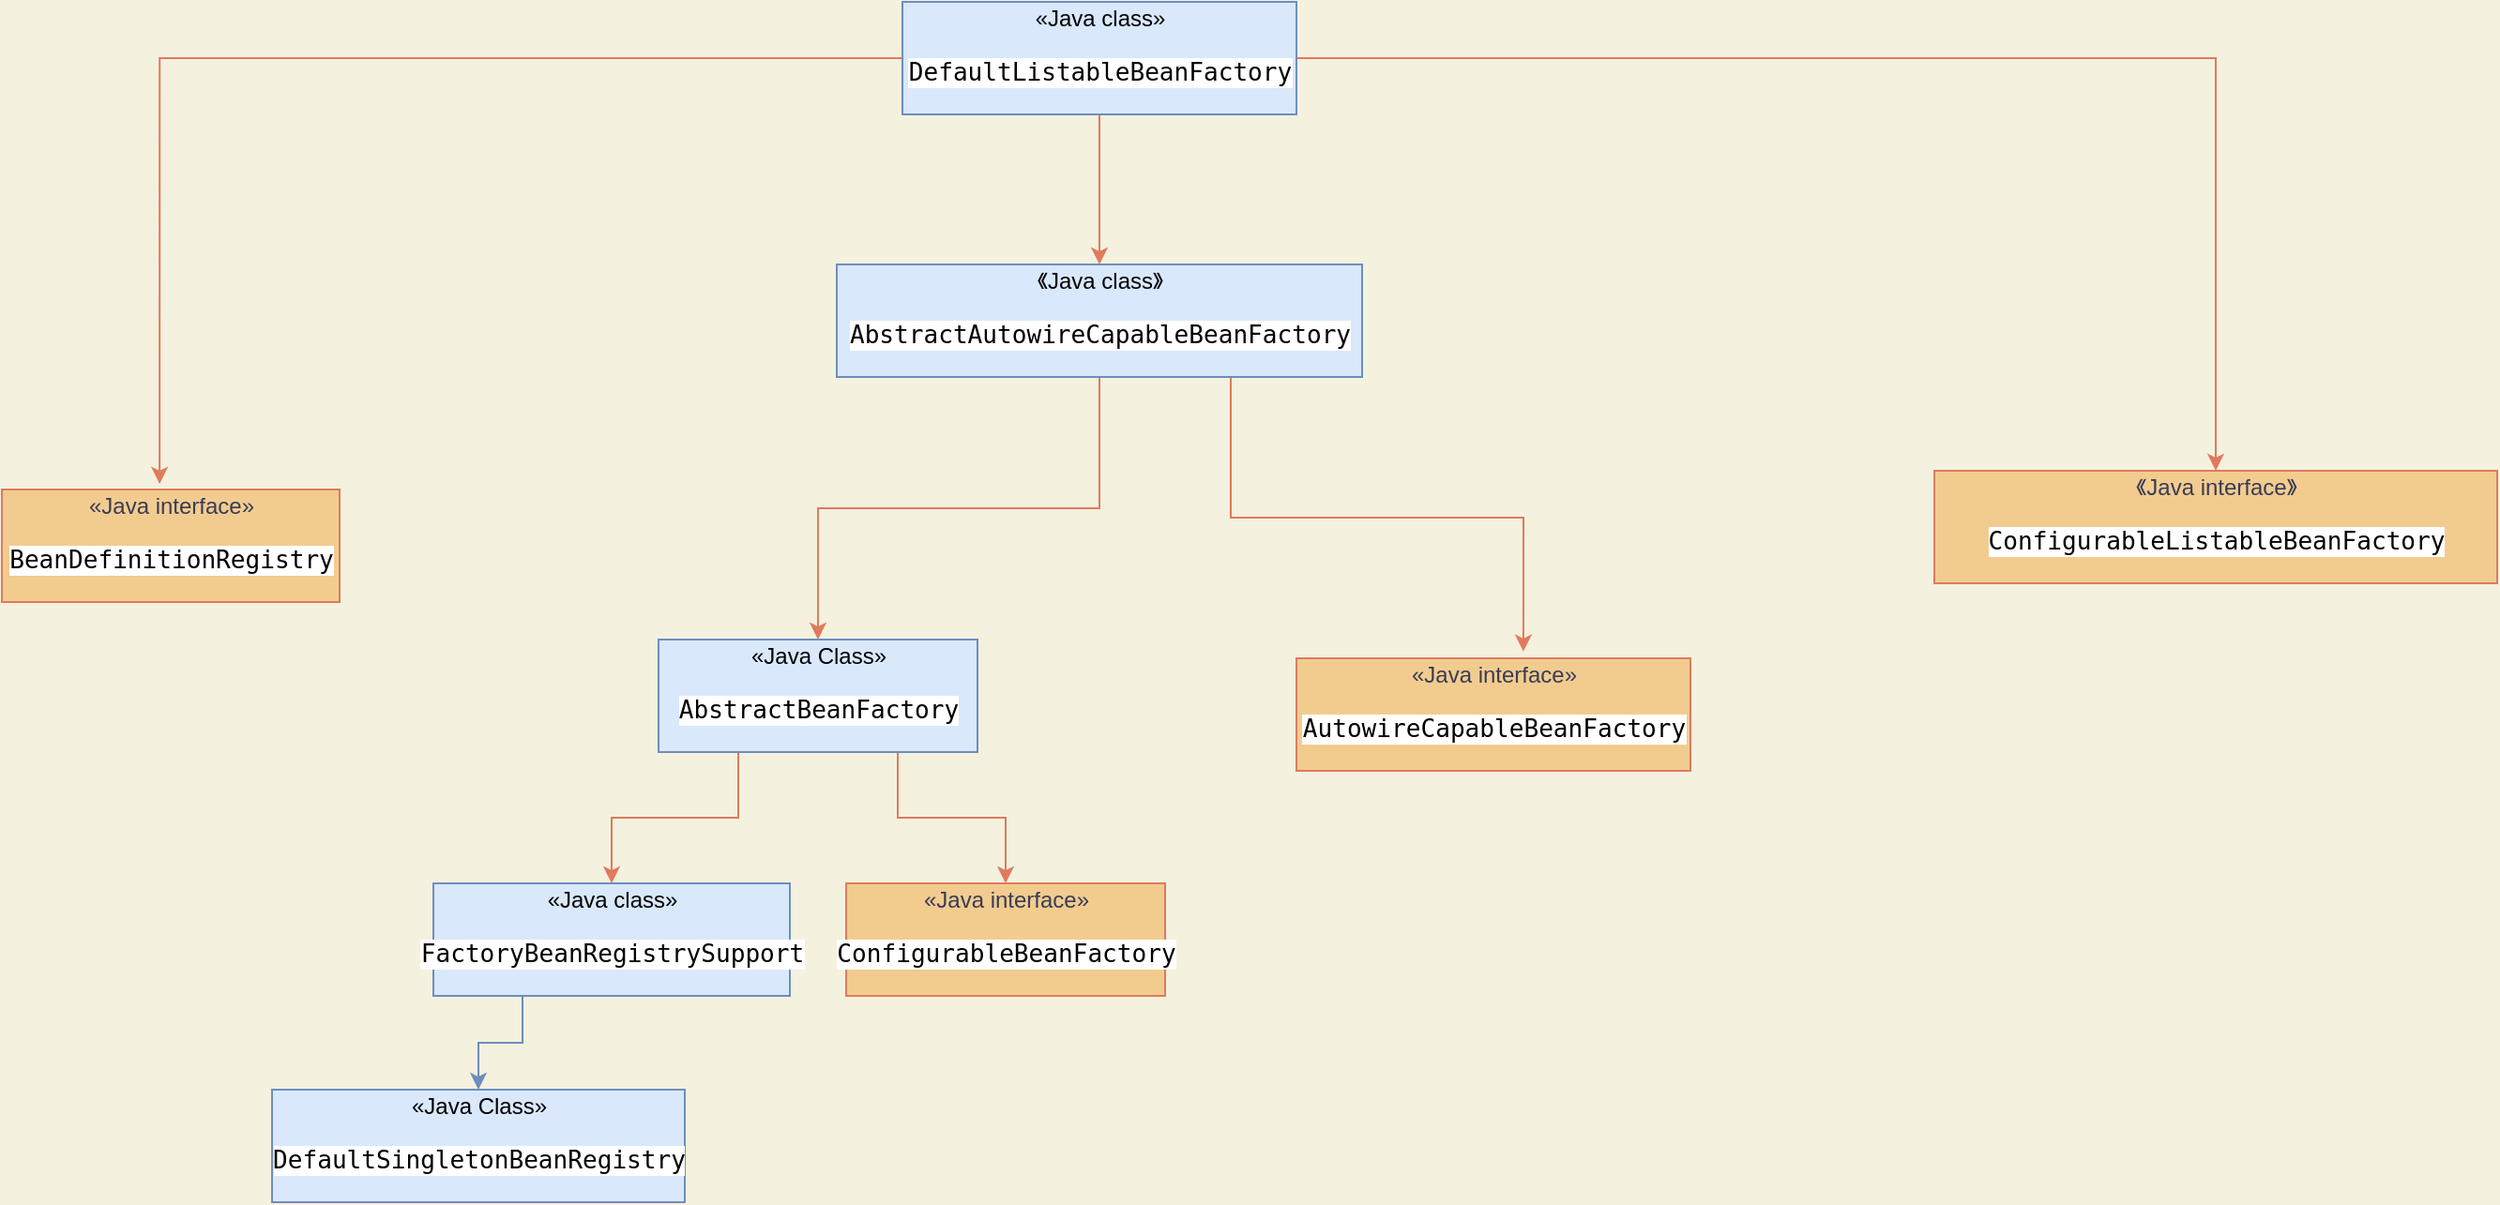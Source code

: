 <mxfile version="20.3.0" type="github">
  <diagram id="b4QS8AzE71y9KJXJqie6" name="第 1 页">
    <mxGraphModel dx="1422" dy="793" grid="1" gridSize="10" guides="1" tooltips="1" connect="1" arrows="1" fold="1" page="1" pageScale="1" pageWidth="827" pageHeight="1169" background="#F4F1DE" math="0" shadow="0">
      <root>
        <mxCell id="0" />
        <mxCell id="1" parent="0" />
        <mxCell id="mhQiujRXApvYBwxwYqwX-31" style="edgeStyle=orthogonalEdgeStyle;rounded=0;orthogonalLoop=1;jettySize=auto;html=1;exitX=0;exitY=0.5;exitDx=0;exitDy=0;strokeColor=#E07A5F;fontColor=#393C56;fillColor=#F2CC8F;entryX=0.467;entryY=-0.05;entryDx=0;entryDy=0;entryPerimeter=0;" edge="1" parent="1" source="mhQiujRXApvYBwxwYqwX-25" target="mhQiujRXApvYBwxwYqwX-28">
          <mxGeometry relative="1" as="geometry">
            <mxPoint x="380" y="240" as="targetPoint" />
          </mxGeometry>
        </mxCell>
        <mxCell id="mhQiujRXApvYBwxwYqwX-33" value="" style="edgeStyle=orthogonalEdgeStyle;rounded=0;orthogonalLoop=1;jettySize=auto;html=1;strokeColor=#E07A5F;fontColor=#393C56;fillColor=#F2CC8F;" edge="1" parent="1" source="mhQiujRXApvYBwxwYqwX-25" target="mhQiujRXApvYBwxwYqwX-32">
          <mxGeometry relative="1" as="geometry" />
        </mxCell>
        <mxCell id="mhQiujRXApvYBwxwYqwX-36" style="edgeStyle=orthogonalEdgeStyle;rounded=0;orthogonalLoop=1;jettySize=auto;html=1;exitX=1;exitY=0.5;exitDx=0;exitDy=0;entryX=0.5;entryY=0;entryDx=0;entryDy=0;strokeColor=#E07A5F;fontColor=#393C56;fillColor=#F2CC8F;" edge="1" parent="1" source="mhQiujRXApvYBwxwYqwX-25" target="mhQiujRXApvYBwxwYqwX-35">
          <mxGeometry relative="1" as="geometry" />
        </mxCell>
        <mxCell id="mhQiujRXApvYBwxwYqwX-25" value="«Java class»&lt;br&gt;&lt;pre style=&quot;background-color:#ffffff;color:#000000;font-family:&#39;JetBrains Mono&#39;,monospace;font-size:9.8pt;&quot;&gt;DefaultListableBeanFactory&lt;/pre&gt;" style="html=1;strokeColor=#6c8ebf;fillColor=#dae8fc;" vertex="1" parent="1">
          <mxGeometry x="530" y="80" width="210" height="60" as="geometry" />
        </mxCell>
        <mxCell id="mhQiujRXApvYBwxwYqwX-28" value="«Java interface»&lt;br&gt;&lt;pre style=&quot;background-color:#ffffff;color:#000000;font-family:&#39;JetBrains Mono&#39;,monospace;font-size:9.8pt;&quot;&gt;BeanDefinitionRegistry&lt;/pre&gt;" style="html=1;strokeColor=#E07A5F;fontColor=#393C56;fillColor=#F2CC8F;" vertex="1" parent="1">
          <mxGeometry x="50" y="340" width="180" height="60" as="geometry" />
        </mxCell>
        <mxCell id="mhQiujRXApvYBwxwYqwX-37" style="edgeStyle=orthogonalEdgeStyle;rounded=0;orthogonalLoop=1;jettySize=auto;html=1;exitX=0.5;exitY=1;exitDx=0;exitDy=0;strokeColor=#E07A5F;fontColor=#393C56;fillColor=#F2CC8F;entryX=0.5;entryY=0;entryDx=0;entryDy=0;" edge="1" parent="1" source="mhQiujRXApvYBwxwYqwX-32" target="mhQiujRXApvYBwxwYqwX-38">
          <mxGeometry relative="1" as="geometry">
            <mxPoint x="540" y="400" as="targetPoint" />
          </mxGeometry>
        </mxCell>
        <mxCell id="mhQiujRXApvYBwxwYqwX-39" style="edgeStyle=orthogonalEdgeStyle;rounded=0;orthogonalLoop=1;jettySize=auto;html=1;exitX=0.75;exitY=1;exitDx=0;exitDy=0;strokeColor=#E07A5F;fontColor=#393C56;fillColor=#F2CC8F;entryX=0.576;entryY=-0.06;entryDx=0;entryDy=0;entryPerimeter=0;" edge="1" parent="1" source="mhQiujRXApvYBwxwYqwX-32" target="mhQiujRXApvYBwxwYqwX-40">
          <mxGeometry relative="1" as="geometry">
            <mxPoint x="780" y="410" as="targetPoint" />
          </mxGeometry>
        </mxCell>
        <mxCell id="mhQiujRXApvYBwxwYqwX-32" value="《Java class》&lt;br&gt;&lt;pre style=&quot;background-color:#ffffff;color:#000000;font-family:&#39;JetBrains Mono&#39;,monospace;font-size:9.8pt;&quot;&gt;AbstractAutowireCapableBeanFactory&lt;/pre&gt;" style="html=1;strokeColor=#6c8ebf;fillColor=#dae8fc;" vertex="1" parent="1">
          <mxGeometry x="495" y="220" width="280" height="60" as="geometry" />
        </mxCell>
        <mxCell id="mhQiujRXApvYBwxwYqwX-35" value="《Java interface》&lt;br&gt;&lt;pre style=&quot;background-color:#ffffff;color:#000000;font-family:&#39;JetBrains Mono&#39;,monospace;font-size:9.8pt;&quot;&gt;ConfigurableListableBeanFactory&lt;/pre&gt;" style="html=1;strokeColor=#E07A5F;fontColor=#393C56;fillColor=#F2CC8F;" vertex="1" parent="1">
          <mxGeometry x="1080" y="330" width="300" height="60" as="geometry" />
        </mxCell>
        <mxCell id="mhQiujRXApvYBwxwYqwX-41" style="edgeStyle=orthogonalEdgeStyle;rounded=0;orthogonalLoop=1;jettySize=auto;html=1;exitX=0.25;exitY=1;exitDx=0;exitDy=0;strokeColor=#E07A5F;fontColor=#393C56;fillColor=#F2CC8F;" edge="1" parent="1" source="mhQiujRXApvYBwxwYqwX-38" target="mhQiujRXApvYBwxwYqwX-42">
          <mxGeometry relative="1" as="geometry">
            <mxPoint x="300" y="560" as="targetPoint" />
          </mxGeometry>
        </mxCell>
        <mxCell id="mhQiujRXApvYBwxwYqwX-43" style="edgeStyle=orthogonalEdgeStyle;rounded=0;orthogonalLoop=1;jettySize=auto;html=1;exitX=0.75;exitY=1;exitDx=0;exitDy=0;strokeColor=#E07A5F;fontColor=#393C56;fillColor=#F2CC8F;entryX=0.5;entryY=0;entryDx=0;entryDy=0;" edge="1" parent="1" source="mhQiujRXApvYBwxwYqwX-38" target="mhQiujRXApvYBwxwYqwX-44">
          <mxGeometry relative="1" as="geometry">
            <mxPoint x="480" y="550" as="targetPoint" />
          </mxGeometry>
        </mxCell>
        <mxCell id="mhQiujRXApvYBwxwYqwX-38" value="«Java Class»&lt;br&gt;&lt;pre style=&quot;background-color:#ffffff;color:#000000;font-family:&#39;JetBrains Mono&#39;,monospace;font-size:9.8pt;&quot;&gt;AbstractBeanFactory&lt;/pre&gt;" style="html=1;strokeColor=#6c8ebf;fillColor=#dae8fc;" vertex="1" parent="1">
          <mxGeometry x="400" y="420" width="170" height="60" as="geometry" />
        </mxCell>
        <mxCell id="mhQiujRXApvYBwxwYqwX-40" value="«Java interface»&lt;br&gt;&lt;pre style=&quot;background-color:#ffffff;color:#000000;font-family:&#39;JetBrains Mono&#39;,monospace;font-size:9.8pt;&quot;&gt;AutowireCapableBeanFactory&lt;/pre&gt;" style="html=1;strokeColor=#E07A5F;fontColor=#393C56;fillColor=#F2CC8F;" vertex="1" parent="1">
          <mxGeometry x="740" y="430" width="210" height="60" as="geometry" />
        </mxCell>
        <mxCell id="mhQiujRXApvYBwxwYqwX-45" style="edgeStyle=orthogonalEdgeStyle;rounded=0;orthogonalLoop=1;jettySize=auto;html=1;exitX=0.25;exitY=1;exitDx=0;exitDy=0;strokeColor=#6c8ebf;fontColor=#393C56;fillColor=#dae8fc;entryX=0.5;entryY=0;entryDx=0;entryDy=0;" edge="1" parent="1" source="mhQiujRXApvYBwxwYqwX-42" target="mhQiujRXApvYBwxwYqwX-46">
          <mxGeometry relative="1" as="geometry">
            <mxPoint x="150" y="700" as="targetPoint" />
          </mxGeometry>
        </mxCell>
        <mxCell id="mhQiujRXApvYBwxwYqwX-42" value="«Java class»&lt;br&gt;&lt;pre style=&quot;background-color:#ffffff;color:#000000;font-family:&#39;JetBrains Mono&#39;,monospace;font-size:9.8pt;&quot;&gt;FactoryBeanRegistrySupport&lt;/pre&gt;" style="html=1;strokeColor=#6c8ebf;fillColor=#dae8fc;" vertex="1" parent="1">
          <mxGeometry x="280" y="550" width="190" height="60" as="geometry" />
        </mxCell>
        <mxCell id="mhQiujRXApvYBwxwYqwX-44" value="«Java interface»&lt;br&gt;&lt;pre style=&quot;background-color:#ffffff;color:#000000;font-family:&#39;JetBrains Mono&#39;,monospace;font-size:9.8pt;&quot;&gt;ConfigurableBeanFactory&lt;/pre&gt;" style="html=1;strokeColor=#E07A5F;fontColor=#393C56;fillColor=#F2CC8F;" vertex="1" parent="1">
          <mxGeometry x="500" y="550" width="170" height="60" as="geometry" />
        </mxCell>
        <mxCell id="mhQiujRXApvYBwxwYqwX-46" value="«Java Class»&lt;br&gt;&lt;pre style=&quot;background-color:#ffffff;color:#000000;font-family:&#39;JetBrains Mono&#39;,monospace;font-size:9.8pt;&quot;&gt;DefaultSingletonBeanRegistry&lt;/pre&gt;" style="html=1;strokeColor=#6c8ebf;fillColor=#dae8fc;" vertex="1" parent="1">
          <mxGeometry x="194" y="660" width="220" height="60" as="geometry" />
        </mxCell>
      </root>
    </mxGraphModel>
  </diagram>
</mxfile>

